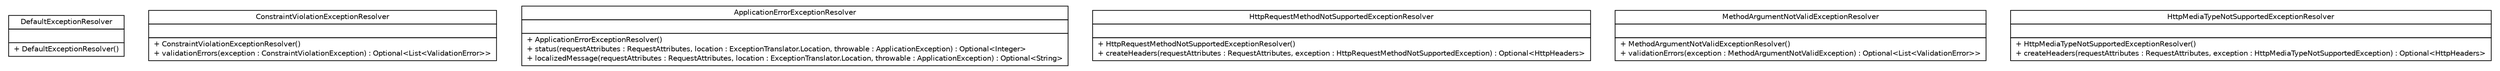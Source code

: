 #!/usr/local/bin/dot
#
# Class diagram 
# Generated by UMLGraph version R5_6-24-gf6e263 (http://www.umlgraph.org/)
#

digraph G {
	edge [fontname="Helvetica",fontsize=10,labelfontname="Helvetica",labelfontsize=10];
	node [fontname="Helvetica",fontsize=10,shape=plaintext];
	nodesep=0.25;
	ranksep=0.5;
	// cn.home1.oss.lib.errorhandle.internal.resolver.DefaultExceptionResolver
	c124 [label=<<table title="cn.home1.oss.lib.errorhandle.internal.resolver.DefaultExceptionResolver" border="0" cellborder="1" cellspacing="0" cellpadding="2" port="p" href="./DefaultExceptionResolver.html">
		<tr><td><table border="0" cellspacing="0" cellpadding="1">
<tr><td align="center" balign="center"> DefaultExceptionResolver </td></tr>
		</table></td></tr>
		<tr><td><table border="0" cellspacing="0" cellpadding="1">
<tr><td align="left" balign="left">  </td></tr>
		</table></td></tr>
		<tr><td><table border="0" cellspacing="0" cellpadding="1">
<tr><td align="left" balign="left"> + DefaultExceptionResolver() </td></tr>
		</table></td></tr>
		</table>>, URL="./DefaultExceptionResolver.html", fontname="Helvetica", fontcolor="black", fontsize=10.0];
	// cn.home1.oss.lib.errorhandle.internal.resolver.ConstraintViolationExceptionResolver
	c125 [label=<<table title="cn.home1.oss.lib.errorhandle.internal.resolver.ConstraintViolationExceptionResolver" border="0" cellborder="1" cellspacing="0" cellpadding="2" port="p" href="./ConstraintViolationExceptionResolver.html">
		<tr><td><table border="0" cellspacing="0" cellpadding="1">
<tr><td align="center" balign="center"> ConstraintViolationExceptionResolver </td></tr>
		</table></td></tr>
		<tr><td><table border="0" cellspacing="0" cellpadding="1">
<tr><td align="left" balign="left">  </td></tr>
		</table></td></tr>
		<tr><td><table border="0" cellspacing="0" cellpadding="1">
<tr><td align="left" balign="left"> + ConstraintViolationExceptionResolver() </td></tr>
<tr><td align="left" balign="left"> + validationErrors(exception : ConstraintViolationException) : Optional&lt;List&lt;ValidationError&gt;&gt; </td></tr>
		</table></td></tr>
		</table>>, URL="./ConstraintViolationExceptionResolver.html", fontname="Helvetica", fontcolor="black", fontsize=10.0];
	// cn.home1.oss.lib.errorhandle.internal.resolver.ApplicationErrorExceptionResolver
	c126 [label=<<table title="cn.home1.oss.lib.errorhandle.internal.resolver.ApplicationErrorExceptionResolver" border="0" cellborder="1" cellspacing="0" cellpadding="2" port="p" href="./ApplicationErrorExceptionResolver.html">
		<tr><td><table border="0" cellspacing="0" cellpadding="1">
<tr><td align="center" balign="center"> ApplicationErrorExceptionResolver </td></tr>
		</table></td></tr>
		<tr><td><table border="0" cellspacing="0" cellpadding="1">
<tr><td align="left" balign="left">  </td></tr>
		</table></td></tr>
		<tr><td><table border="0" cellspacing="0" cellpadding="1">
<tr><td align="left" balign="left"> + ApplicationErrorExceptionResolver() </td></tr>
<tr><td align="left" balign="left"> + status(requestAttributes : RequestAttributes, location : ExceptionTranslator.Location, throwable : ApplicationException) : Optional&lt;Integer&gt; </td></tr>
<tr><td align="left" balign="left"> + localizedMessage(requestAttributes : RequestAttributes, location : ExceptionTranslator.Location, throwable : ApplicationException) : Optional&lt;String&gt; </td></tr>
		</table></td></tr>
		</table>>, URL="./ApplicationErrorExceptionResolver.html", fontname="Helvetica", fontcolor="black", fontsize=10.0];
	// cn.home1.oss.lib.errorhandle.internal.resolver.HttpRequestMethodNotSupportedExceptionResolver
	c127 [label=<<table title="cn.home1.oss.lib.errorhandle.internal.resolver.HttpRequestMethodNotSupportedExceptionResolver" border="0" cellborder="1" cellspacing="0" cellpadding="2" port="p" href="./HttpRequestMethodNotSupportedExceptionResolver.html">
		<tr><td><table border="0" cellspacing="0" cellpadding="1">
<tr><td align="center" balign="center"> HttpRequestMethodNotSupportedExceptionResolver </td></tr>
		</table></td></tr>
		<tr><td><table border="0" cellspacing="0" cellpadding="1">
<tr><td align="left" balign="left">  </td></tr>
		</table></td></tr>
		<tr><td><table border="0" cellspacing="0" cellpadding="1">
<tr><td align="left" balign="left"> + HttpRequestMethodNotSupportedExceptionResolver() </td></tr>
<tr><td align="left" balign="left"> + createHeaders(requestAttributes : RequestAttributes, exception : HttpRequestMethodNotSupportedException) : Optional&lt;HttpHeaders&gt; </td></tr>
		</table></td></tr>
		</table>>, URL="./HttpRequestMethodNotSupportedExceptionResolver.html", fontname="Helvetica", fontcolor="black", fontsize=10.0];
	// cn.home1.oss.lib.errorhandle.internal.resolver.MethodArgumentNotValidExceptionResolver
	c128 [label=<<table title="cn.home1.oss.lib.errorhandle.internal.resolver.MethodArgumentNotValidExceptionResolver" border="0" cellborder="1" cellspacing="0" cellpadding="2" port="p" href="./MethodArgumentNotValidExceptionResolver.html">
		<tr><td><table border="0" cellspacing="0" cellpadding="1">
<tr><td align="center" balign="center"> MethodArgumentNotValidExceptionResolver </td></tr>
		</table></td></tr>
		<tr><td><table border="0" cellspacing="0" cellpadding="1">
<tr><td align="left" balign="left">  </td></tr>
		</table></td></tr>
		<tr><td><table border="0" cellspacing="0" cellpadding="1">
<tr><td align="left" balign="left"> + MethodArgumentNotValidExceptionResolver() </td></tr>
<tr><td align="left" balign="left"> + validationErrors(exception : MethodArgumentNotValidException) : Optional&lt;List&lt;ValidationError&gt;&gt; </td></tr>
		</table></td></tr>
		</table>>, URL="./MethodArgumentNotValidExceptionResolver.html", fontname="Helvetica", fontcolor="black", fontsize=10.0];
	// cn.home1.oss.lib.errorhandle.internal.resolver.HttpMediaTypeNotSupportedExceptionResolver
	c129 [label=<<table title="cn.home1.oss.lib.errorhandle.internal.resolver.HttpMediaTypeNotSupportedExceptionResolver" border="0" cellborder="1" cellspacing="0" cellpadding="2" port="p" href="./HttpMediaTypeNotSupportedExceptionResolver.html">
		<tr><td><table border="0" cellspacing="0" cellpadding="1">
<tr><td align="center" balign="center"> HttpMediaTypeNotSupportedExceptionResolver </td></tr>
		</table></td></tr>
		<tr><td><table border="0" cellspacing="0" cellpadding="1">
<tr><td align="left" balign="left">  </td></tr>
		</table></td></tr>
		<tr><td><table border="0" cellspacing="0" cellpadding="1">
<tr><td align="left" balign="left"> + HttpMediaTypeNotSupportedExceptionResolver() </td></tr>
<tr><td align="left" balign="left"> + createHeaders(requestAttributes : RequestAttributes, exception : HttpMediaTypeNotSupportedException) : Optional&lt;HttpHeaders&gt; </td></tr>
		</table></td></tr>
		</table>>, URL="./HttpMediaTypeNotSupportedExceptionResolver.html", fontname="Helvetica", fontcolor="black", fontsize=10.0];
}

